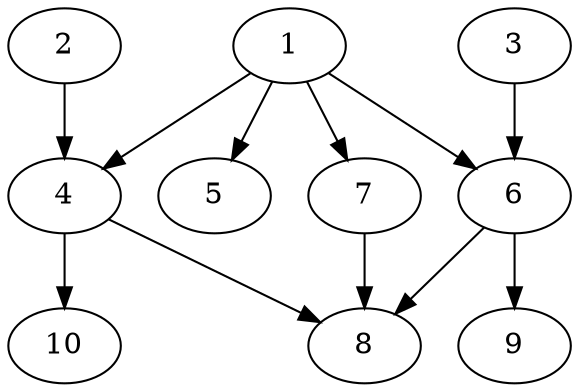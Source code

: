 // DAG automatically generated by daggen at Tue Aug  6 16:21:19 2019
// ./daggen --dot -n 10 --ccr 0.3 --fat 0.8 --regular 0.5 --density 0.6 --mindata 5242880 --maxdata 52428800 
digraph G {
  1 [size="81244160", alpha="0.20", expect_size="24373248"] 
  1 -> 4 [size ="24373248"]
  1 -> 5 [size ="24373248"]
  1 -> 6 [size ="24373248"]
  1 -> 7 [size ="24373248"]
  2 [size="139106987", alpha="0.17", expect_size="41732096"] 
  2 -> 4 [size ="41732096"]
  3 [size="142448640", alpha="0.19", expect_size="42734592"] 
  3 -> 6 [size ="42734592"]
  4 [size="76404053", alpha="0.18", expect_size="22921216"] 
  4 -> 8 [size ="22921216"]
  4 -> 10 [size ="22921216"]
  5 [size="116264960", alpha="0.17", expect_size="34879488"] 
  6 [size="99543040", alpha="0.00", expect_size="29862912"] 
  6 -> 8 [size ="29862912"]
  6 -> 9 [size ="29862912"]
  7 [size="81913173", alpha="0.20", expect_size="24573952"] 
  7 -> 8 [size ="24573952"]
  8 [size="71058773", alpha="0.16", expect_size="21317632"] 
  9 [size="90968747", alpha="0.06", expect_size="27290624"] 
  10 [size="74222933", alpha="0.12", expect_size="22266880"] 
}
